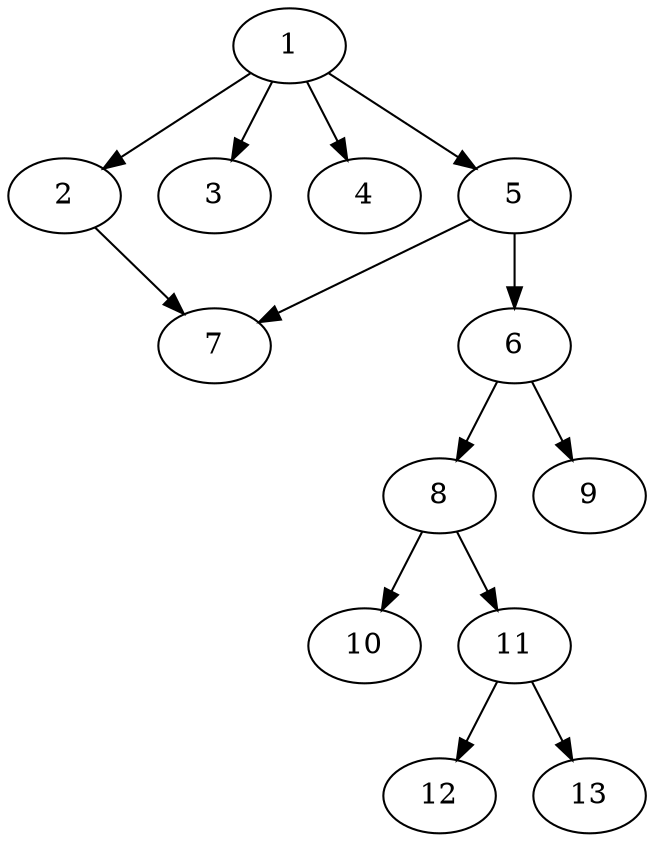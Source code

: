 // DAG (tier=1-easy, mode=data, n=13, ccr=0.334, fat=0.449, density=0.397, regular=0.601, jump=0.090, mindata=1048576, maxdata=8388608)
// DAG automatically generated by daggen at Sun Aug 24 16:33:33 2025
// /home/ermia/Project/Environments/daggen/bin/daggen --dot --ccr 0.334 --fat 0.449 --regular 0.601 --density 0.397 --jump 0.090 --mindata 1048576 --maxdata 8388608 -n 13 
digraph G {
  1 [size="182673350576926624", alpha="0.11", expect_size="91336675288463312"]
  1 -> 2 [size ="66946334720000"]
  1 -> 3 [size ="66946334720000"]
  1 -> 4 [size ="66946334720000"]
  1 -> 5 [size ="66946334720000"]
  2 [size="15196820834854688", alpha="0.16", expect_size="7598410417427344"]
  2 -> 7 [size ="292007444480000"]
  3 [size="611399215600844", alpha="0.01", expect_size="305699607800422"]
  4 [size="743694783568942976", alpha="0.15", expect_size="371847391784471488"]
  5 [size="193476699310443648", alpha="0.16", expect_size="96738349655221824"]
  5 -> 6 [size ="173741501841408"]
  5 -> 7 [size ="173741501841408"]
  6 [size="32925538192457728000", alpha="0.06", expect_size="16462769096228864000"]
  6 -> 8 [size ="82182353715200"]
  6 -> 9 [size ="82182353715200"]
  7 [size="41831069128851456000", alpha="0.13", expect_size="20915534564425728000"]
  8 [size="53805956879315496", alpha="0.07", expect_size="26902978439657748"]
  8 -> 10 [size ="28616972828672"]
  8 -> 11 [size ="28616972828672"]
  9 [size="200423468691357696000", alpha="0.07", expect_size="100211734345678848000"]
  10 [size="162797556506022272", alpha="0.11", expect_size="81398778253011136"]
  11 [size="577683733971774592", alpha="0.04", expect_size="288841866985887296"]
  11 -> 12 [size ="222055052083200"]
  11 -> 13 [size ="222055052083200"]
  12 [size="23557162130284536", alpha="0.07", expect_size="11778581065142268"]
  13 [size="9551445965618020352", alpha="0.09", expect_size="4775722982809010176"]
}